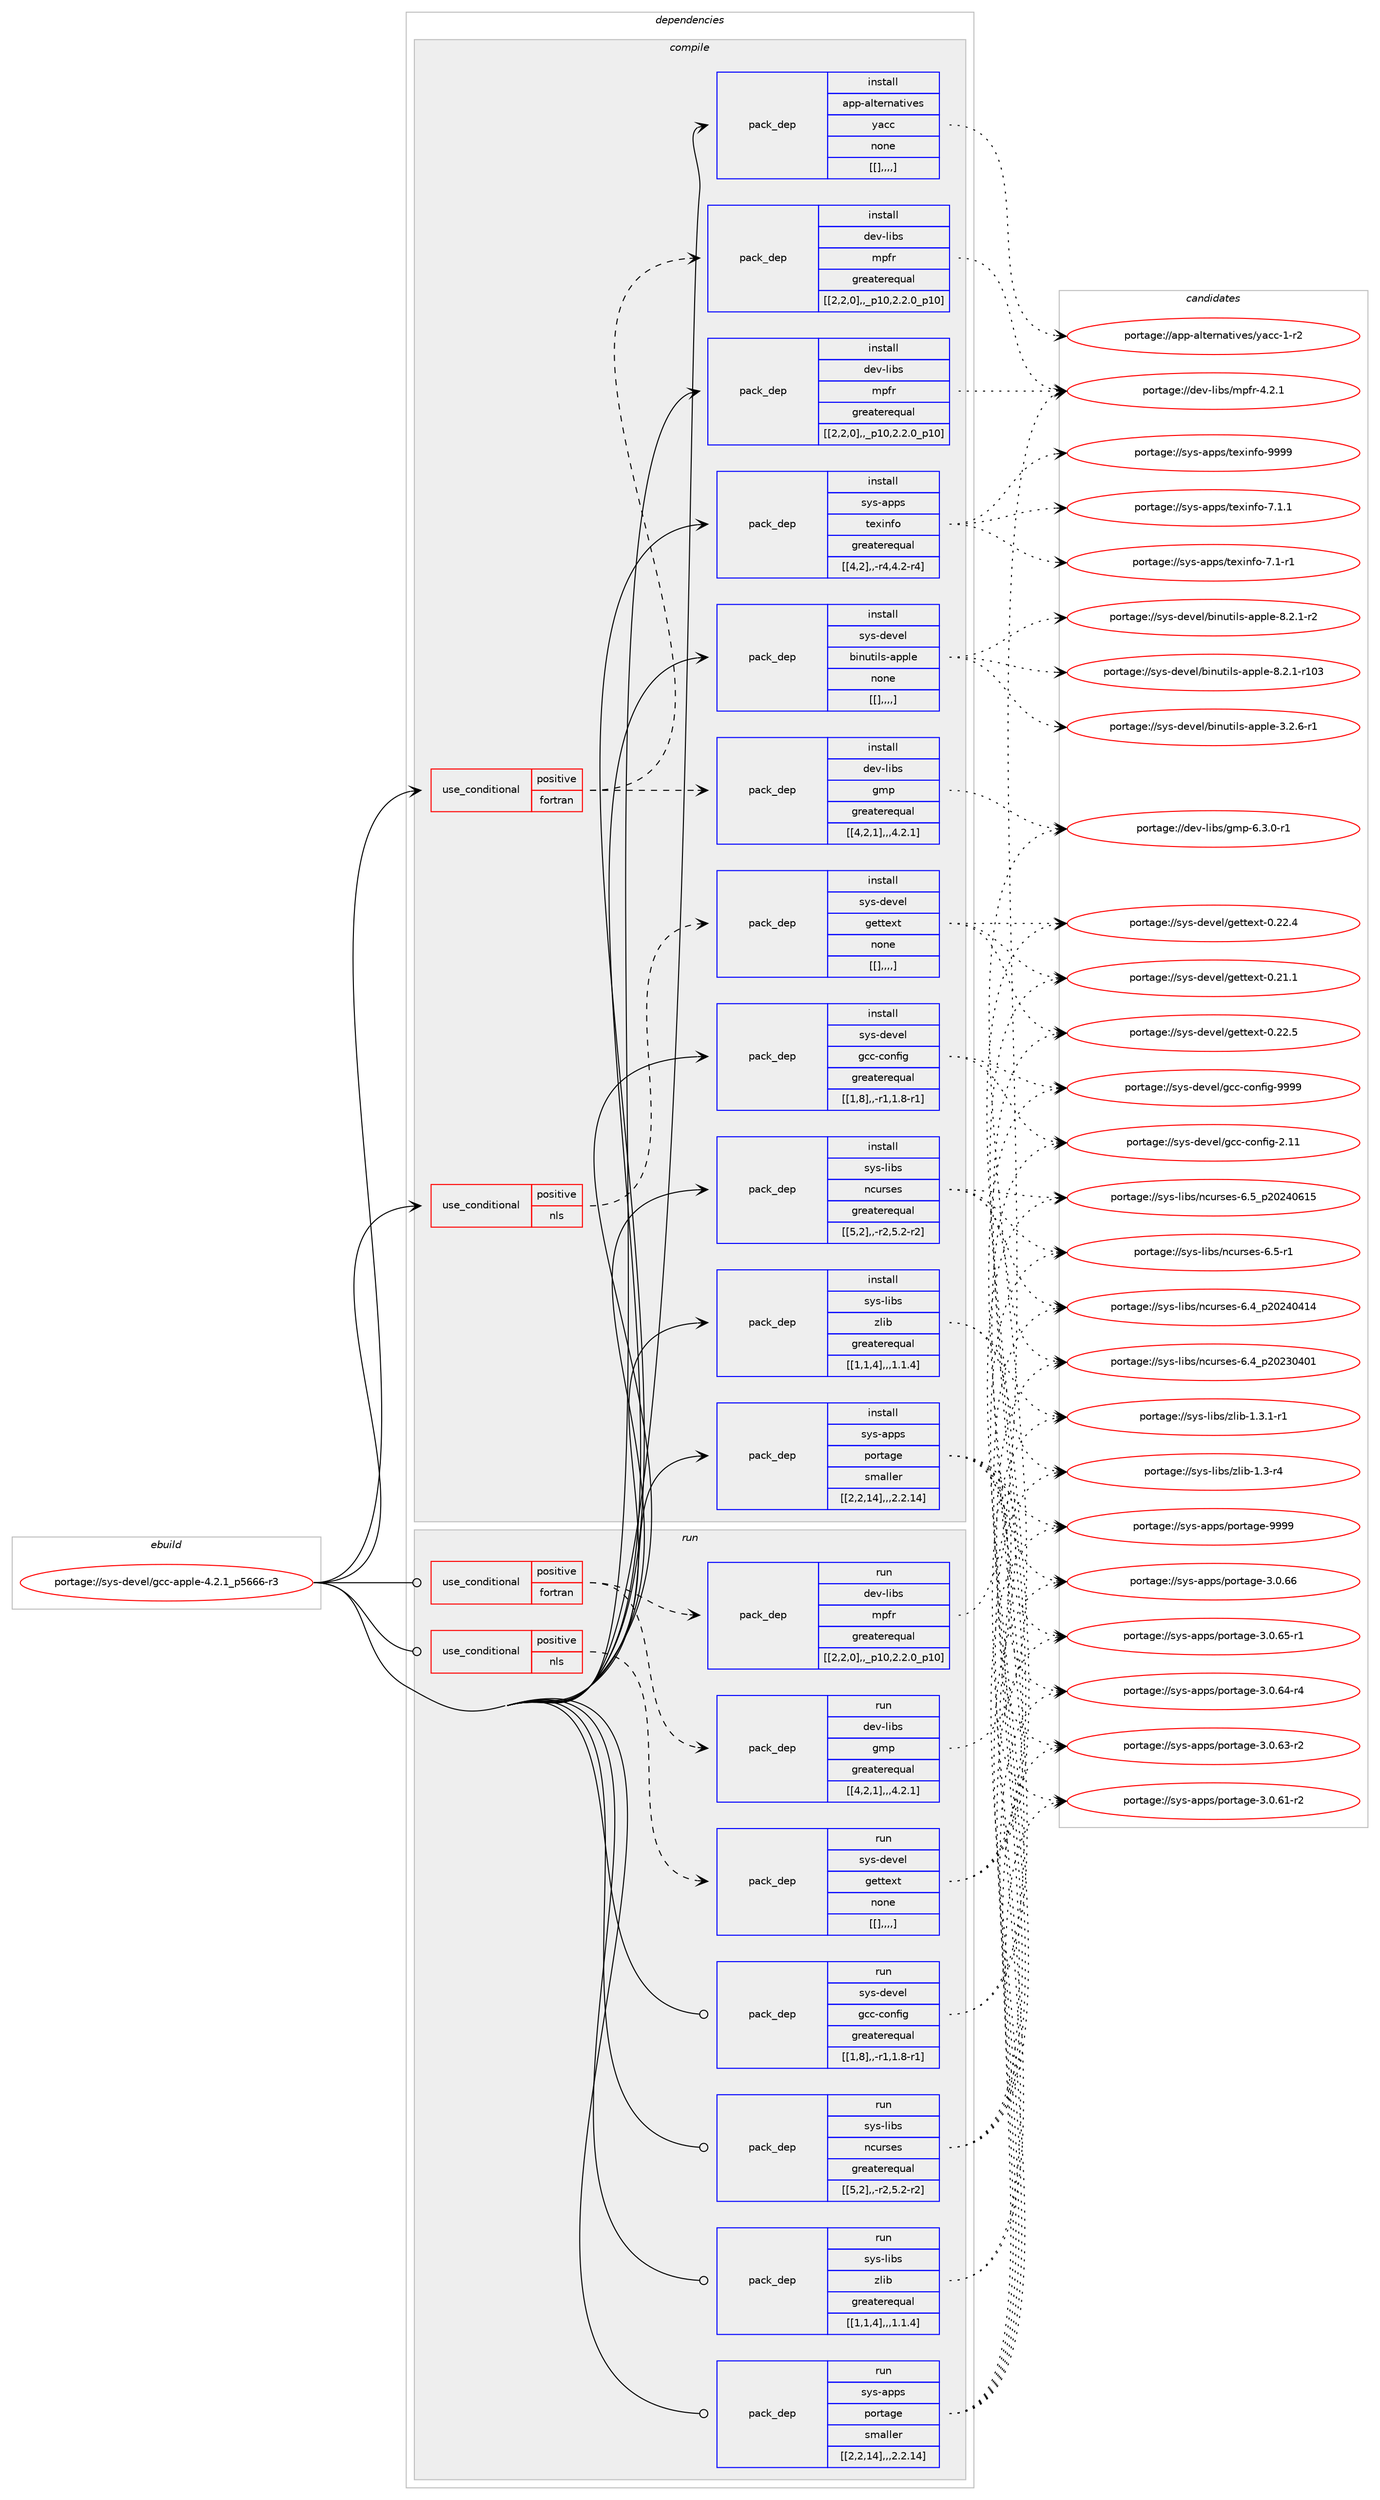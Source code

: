digraph prolog {

# *************
# Graph options
# *************

newrank=true;
concentrate=true;
compound=true;
graph [rankdir=LR,fontname=Helvetica,fontsize=10,ranksep=1.5];#, ranksep=2.5, nodesep=0.2];
edge  [arrowhead=vee];
node  [fontname=Helvetica,fontsize=10];

# **********
# The ebuild
# **********

subgraph cluster_leftcol {
color=gray;
label=<<i>ebuild</i>>;
id [label="portage://sys-devel/gcc-apple-4.2.1_p5666-r3", color=red, width=4, href="../sys-devel/gcc-apple-4.2.1_p5666-r3.svg"];
}

# ****************
# The dependencies
# ****************

subgraph cluster_midcol {
color=gray;
label=<<i>dependencies</i>>;
subgraph cluster_compile {
fillcolor="#eeeeee";
style=filled;
label=<<i>compile</i>>;
subgraph cond120062 {
dependency451927 [label=<<TABLE BORDER="0" CELLBORDER="1" CELLSPACING="0" CELLPADDING="4"><TR><TD ROWSPAN="3" CELLPADDING="10">use_conditional</TD></TR><TR><TD>positive</TD></TR><TR><TD>fortran</TD></TR></TABLE>>, shape=none, color=red];
subgraph pack328782 {
dependency451928 [label=<<TABLE BORDER="0" CELLBORDER="1" CELLSPACING="0" CELLPADDING="4" WIDTH="220"><TR><TD ROWSPAN="6" CELLPADDING="30">pack_dep</TD></TR><TR><TD WIDTH="110">install</TD></TR><TR><TD>dev-libs</TD></TR><TR><TD>gmp</TD></TR><TR><TD>greaterequal</TD></TR><TR><TD>[[4,2,1],,,4.2.1]</TD></TR></TABLE>>, shape=none, color=blue];
}
dependency451927:e -> dependency451928:w [weight=20,style="dashed",arrowhead="vee"];
subgraph pack328783 {
dependency451929 [label=<<TABLE BORDER="0" CELLBORDER="1" CELLSPACING="0" CELLPADDING="4" WIDTH="220"><TR><TD ROWSPAN="6" CELLPADDING="30">pack_dep</TD></TR><TR><TD WIDTH="110">install</TD></TR><TR><TD>dev-libs</TD></TR><TR><TD>mpfr</TD></TR><TR><TD>greaterequal</TD></TR><TR><TD>[[2,2,0],,_p10,2.2.0_p10]</TD></TR></TABLE>>, shape=none, color=blue];
}
dependency451927:e -> dependency451929:w [weight=20,style="dashed",arrowhead="vee"];
}
id:e -> dependency451927:w [weight=20,style="solid",arrowhead="vee"];
subgraph cond120063 {
dependency451930 [label=<<TABLE BORDER="0" CELLBORDER="1" CELLSPACING="0" CELLPADDING="4"><TR><TD ROWSPAN="3" CELLPADDING="10">use_conditional</TD></TR><TR><TD>positive</TD></TR><TR><TD>nls</TD></TR></TABLE>>, shape=none, color=red];
subgraph pack328784 {
dependency451931 [label=<<TABLE BORDER="0" CELLBORDER="1" CELLSPACING="0" CELLPADDING="4" WIDTH="220"><TR><TD ROWSPAN="6" CELLPADDING="30">pack_dep</TD></TR><TR><TD WIDTH="110">install</TD></TR><TR><TD>sys-devel</TD></TR><TR><TD>gettext</TD></TR><TR><TD>none</TD></TR><TR><TD>[[],,,,]</TD></TR></TABLE>>, shape=none, color=blue];
}
dependency451930:e -> dependency451931:w [weight=20,style="dashed",arrowhead="vee"];
}
id:e -> dependency451930:w [weight=20,style="solid",arrowhead="vee"];
subgraph pack328785 {
dependency451932 [label=<<TABLE BORDER="0" CELLBORDER="1" CELLSPACING="0" CELLPADDING="4" WIDTH="220"><TR><TD ROWSPAN="6" CELLPADDING="30">pack_dep</TD></TR><TR><TD WIDTH="110">install</TD></TR><TR><TD>app-alternatives</TD></TR><TR><TD>yacc</TD></TR><TR><TD>none</TD></TR><TR><TD>[[],,,,]</TD></TR></TABLE>>, shape=none, color=blue];
}
id:e -> dependency451932:w [weight=20,style="solid",arrowhead="vee"];
subgraph pack328786 {
dependency451933 [label=<<TABLE BORDER="0" CELLBORDER="1" CELLSPACING="0" CELLPADDING="4" WIDTH="220"><TR><TD ROWSPAN="6" CELLPADDING="30">pack_dep</TD></TR><TR><TD WIDTH="110">install</TD></TR><TR><TD>dev-libs</TD></TR><TR><TD>mpfr</TD></TR><TR><TD>greaterequal</TD></TR><TR><TD>[[2,2,0],,_p10,2.2.0_p10]</TD></TR></TABLE>>, shape=none, color=blue];
}
id:e -> dependency451933:w [weight=20,style="solid",arrowhead="vee"];
subgraph pack328787 {
dependency451934 [label=<<TABLE BORDER="0" CELLBORDER="1" CELLSPACING="0" CELLPADDING="4" WIDTH="220"><TR><TD ROWSPAN="6" CELLPADDING="30">pack_dep</TD></TR><TR><TD WIDTH="110">install</TD></TR><TR><TD>sys-apps</TD></TR><TR><TD>texinfo</TD></TR><TR><TD>greaterequal</TD></TR><TR><TD>[[4,2],,-r4,4.2-r4]</TD></TR></TABLE>>, shape=none, color=blue];
}
id:e -> dependency451934:w [weight=20,style="solid",arrowhead="vee"];
subgraph pack328788 {
dependency451935 [label=<<TABLE BORDER="0" CELLBORDER="1" CELLSPACING="0" CELLPADDING="4" WIDTH="220"><TR><TD ROWSPAN="6" CELLPADDING="30">pack_dep</TD></TR><TR><TD WIDTH="110">install</TD></TR><TR><TD>sys-devel</TD></TR><TR><TD>binutils-apple</TD></TR><TR><TD>none</TD></TR><TR><TD>[[],,,,]</TD></TR></TABLE>>, shape=none, color=blue];
}
id:e -> dependency451935:w [weight=20,style="solid",arrowhead="vee"];
subgraph pack328789 {
dependency451936 [label=<<TABLE BORDER="0" CELLBORDER="1" CELLSPACING="0" CELLPADDING="4" WIDTH="220"><TR><TD ROWSPAN="6" CELLPADDING="30">pack_dep</TD></TR><TR><TD WIDTH="110">install</TD></TR><TR><TD>sys-devel</TD></TR><TR><TD>gcc-config</TD></TR><TR><TD>greaterequal</TD></TR><TR><TD>[[1,8],,-r1,1.8-r1]</TD></TR></TABLE>>, shape=none, color=blue];
}
id:e -> dependency451936:w [weight=20,style="solid",arrowhead="vee"];
subgraph pack328790 {
dependency451937 [label=<<TABLE BORDER="0" CELLBORDER="1" CELLSPACING="0" CELLPADDING="4" WIDTH="220"><TR><TD ROWSPAN="6" CELLPADDING="30">pack_dep</TD></TR><TR><TD WIDTH="110">install</TD></TR><TR><TD>sys-libs</TD></TR><TR><TD>ncurses</TD></TR><TR><TD>greaterequal</TD></TR><TR><TD>[[5,2],,-r2,5.2-r2]</TD></TR></TABLE>>, shape=none, color=blue];
}
id:e -> dependency451937:w [weight=20,style="solid",arrowhead="vee"];
subgraph pack328791 {
dependency451938 [label=<<TABLE BORDER="0" CELLBORDER="1" CELLSPACING="0" CELLPADDING="4" WIDTH="220"><TR><TD ROWSPAN="6" CELLPADDING="30">pack_dep</TD></TR><TR><TD WIDTH="110">install</TD></TR><TR><TD>sys-libs</TD></TR><TR><TD>zlib</TD></TR><TR><TD>greaterequal</TD></TR><TR><TD>[[1,1,4],,,1.1.4]</TD></TR></TABLE>>, shape=none, color=blue];
}
id:e -> dependency451938:w [weight=20,style="solid",arrowhead="vee"];
subgraph pack328792 {
dependency451939 [label=<<TABLE BORDER="0" CELLBORDER="1" CELLSPACING="0" CELLPADDING="4" WIDTH="220"><TR><TD ROWSPAN="6" CELLPADDING="30">pack_dep</TD></TR><TR><TD WIDTH="110">install</TD></TR><TR><TD>sys-apps</TD></TR><TR><TD>portage</TD></TR><TR><TD>smaller</TD></TR><TR><TD>[[2,2,14],,,2.2.14]</TD></TR></TABLE>>, shape=none, color=blue];
}
id:e -> dependency451939:w [weight=20,style="solid",arrowhead="vee"];
}
subgraph cluster_compileandrun {
fillcolor="#eeeeee";
style=filled;
label=<<i>compile and run</i>>;
}
subgraph cluster_run {
fillcolor="#eeeeee";
style=filled;
label=<<i>run</i>>;
subgraph cond120064 {
dependency451940 [label=<<TABLE BORDER="0" CELLBORDER="1" CELLSPACING="0" CELLPADDING="4"><TR><TD ROWSPAN="3" CELLPADDING="10">use_conditional</TD></TR><TR><TD>positive</TD></TR><TR><TD>fortran</TD></TR></TABLE>>, shape=none, color=red];
subgraph pack328793 {
dependency451941 [label=<<TABLE BORDER="0" CELLBORDER="1" CELLSPACING="0" CELLPADDING="4" WIDTH="220"><TR><TD ROWSPAN="6" CELLPADDING="30">pack_dep</TD></TR><TR><TD WIDTH="110">run</TD></TR><TR><TD>dev-libs</TD></TR><TR><TD>gmp</TD></TR><TR><TD>greaterequal</TD></TR><TR><TD>[[4,2,1],,,4.2.1]</TD></TR></TABLE>>, shape=none, color=blue];
}
dependency451940:e -> dependency451941:w [weight=20,style="dashed",arrowhead="vee"];
subgraph pack328794 {
dependency451942 [label=<<TABLE BORDER="0" CELLBORDER="1" CELLSPACING="0" CELLPADDING="4" WIDTH="220"><TR><TD ROWSPAN="6" CELLPADDING="30">pack_dep</TD></TR><TR><TD WIDTH="110">run</TD></TR><TR><TD>dev-libs</TD></TR><TR><TD>mpfr</TD></TR><TR><TD>greaterequal</TD></TR><TR><TD>[[2,2,0],,_p10,2.2.0_p10]</TD></TR></TABLE>>, shape=none, color=blue];
}
dependency451940:e -> dependency451942:w [weight=20,style="dashed",arrowhead="vee"];
}
id:e -> dependency451940:w [weight=20,style="solid",arrowhead="odot"];
subgraph cond120065 {
dependency451943 [label=<<TABLE BORDER="0" CELLBORDER="1" CELLSPACING="0" CELLPADDING="4"><TR><TD ROWSPAN="3" CELLPADDING="10">use_conditional</TD></TR><TR><TD>positive</TD></TR><TR><TD>nls</TD></TR></TABLE>>, shape=none, color=red];
subgraph pack328795 {
dependency451944 [label=<<TABLE BORDER="0" CELLBORDER="1" CELLSPACING="0" CELLPADDING="4" WIDTH="220"><TR><TD ROWSPAN="6" CELLPADDING="30">pack_dep</TD></TR><TR><TD WIDTH="110">run</TD></TR><TR><TD>sys-devel</TD></TR><TR><TD>gettext</TD></TR><TR><TD>none</TD></TR><TR><TD>[[],,,,]</TD></TR></TABLE>>, shape=none, color=blue];
}
dependency451943:e -> dependency451944:w [weight=20,style="dashed",arrowhead="vee"];
}
id:e -> dependency451943:w [weight=20,style="solid",arrowhead="odot"];
subgraph pack328796 {
dependency451945 [label=<<TABLE BORDER="0" CELLBORDER="1" CELLSPACING="0" CELLPADDING="4" WIDTH="220"><TR><TD ROWSPAN="6" CELLPADDING="30">pack_dep</TD></TR><TR><TD WIDTH="110">run</TD></TR><TR><TD>sys-devel</TD></TR><TR><TD>gcc-config</TD></TR><TR><TD>greaterequal</TD></TR><TR><TD>[[1,8],,-r1,1.8-r1]</TD></TR></TABLE>>, shape=none, color=blue];
}
id:e -> dependency451945:w [weight=20,style="solid",arrowhead="odot"];
subgraph pack328797 {
dependency451946 [label=<<TABLE BORDER="0" CELLBORDER="1" CELLSPACING="0" CELLPADDING="4" WIDTH="220"><TR><TD ROWSPAN="6" CELLPADDING="30">pack_dep</TD></TR><TR><TD WIDTH="110">run</TD></TR><TR><TD>sys-libs</TD></TR><TR><TD>ncurses</TD></TR><TR><TD>greaterequal</TD></TR><TR><TD>[[5,2],,-r2,5.2-r2]</TD></TR></TABLE>>, shape=none, color=blue];
}
id:e -> dependency451946:w [weight=20,style="solid",arrowhead="odot"];
subgraph pack328798 {
dependency451947 [label=<<TABLE BORDER="0" CELLBORDER="1" CELLSPACING="0" CELLPADDING="4" WIDTH="220"><TR><TD ROWSPAN="6" CELLPADDING="30">pack_dep</TD></TR><TR><TD WIDTH="110">run</TD></TR><TR><TD>sys-libs</TD></TR><TR><TD>zlib</TD></TR><TR><TD>greaterequal</TD></TR><TR><TD>[[1,1,4],,,1.1.4]</TD></TR></TABLE>>, shape=none, color=blue];
}
id:e -> dependency451947:w [weight=20,style="solid",arrowhead="odot"];
subgraph pack328799 {
dependency451948 [label=<<TABLE BORDER="0" CELLBORDER="1" CELLSPACING="0" CELLPADDING="4" WIDTH="220"><TR><TD ROWSPAN="6" CELLPADDING="30">pack_dep</TD></TR><TR><TD WIDTH="110">run</TD></TR><TR><TD>sys-apps</TD></TR><TR><TD>portage</TD></TR><TR><TD>smaller</TD></TR><TR><TD>[[2,2,14],,,2.2.14]</TD></TR></TABLE>>, shape=none, color=blue];
}
id:e -> dependency451948:w [weight=20,style="solid",arrowhead="odot"];
}
}

# **************
# The candidates
# **************

subgraph cluster_choices {
rank=same;
color=gray;
label=<<i>candidates</i>>;

subgraph choice328782 {
color=black;
nodesep=1;
choice1001011184510810598115471031091124554465146484511449 [label="portage://dev-libs/gmp-6.3.0-r1", color=red, width=4,href="../dev-libs/gmp-6.3.0-r1.svg"];
dependency451928:e -> choice1001011184510810598115471031091124554465146484511449:w [style=dotted,weight="100"];
}
subgraph choice328783 {
color=black;
nodesep=1;
choice100101118451081059811547109112102114455246504649 [label="portage://dev-libs/mpfr-4.2.1", color=red, width=4,href="../dev-libs/mpfr-4.2.1.svg"];
dependency451929:e -> choice100101118451081059811547109112102114455246504649:w [style=dotted,weight="100"];
}
subgraph choice328784 {
color=black;
nodesep=1;
choice115121115451001011181011084710310111611610112011645484650504653 [label="portage://sys-devel/gettext-0.22.5", color=red, width=4,href="../sys-devel/gettext-0.22.5.svg"];
choice115121115451001011181011084710310111611610112011645484650504652 [label="portage://sys-devel/gettext-0.22.4", color=red, width=4,href="../sys-devel/gettext-0.22.4.svg"];
choice115121115451001011181011084710310111611610112011645484650494649 [label="portage://sys-devel/gettext-0.21.1", color=red, width=4,href="../sys-devel/gettext-0.21.1.svg"];
dependency451931:e -> choice115121115451001011181011084710310111611610112011645484650504653:w [style=dotted,weight="100"];
dependency451931:e -> choice115121115451001011181011084710310111611610112011645484650504652:w [style=dotted,weight="100"];
dependency451931:e -> choice115121115451001011181011084710310111611610112011645484650494649:w [style=dotted,weight="100"];
}
subgraph choice328785 {
color=black;
nodesep=1;
choice971121124597108116101114110971161051181011154712197999945494511450 [label="portage://app-alternatives/yacc-1-r2", color=red, width=4,href="../app-alternatives/yacc-1-r2.svg"];
dependency451932:e -> choice971121124597108116101114110971161051181011154712197999945494511450:w [style=dotted,weight="100"];
}
subgraph choice328786 {
color=black;
nodesep=1;
choice100101118451081059811547109112102114455246504649 [label="portage://dev-libs/mpfr-4.2.1", color=red, width=4,href="../dev-libs/mpfr-4.2.1.svg"];
dependency451933:e -> choice100101118451081059811547109112102114455246504649:w [style=dotted,weight="100"];
}
subgraph choice328787 {
color=black;
nodesep=1;
choice1151211154597112112115471161011201051101021114557575757 [label="portage://sys-apps/texinfo-9999", color=red, width=4,href="../sys-apps/texinfo-9999.svg"];
choice115121115459711211211547116101120105110102111455546494649 [label="portage://sys-apps/texinfo-7.1.1", color=red, width=4,href="../sys-apps/texinfo-7.1.1.svg"];
choice115121115459711211211547116101120105110102111455546494511449 [label="portage://sys-apps/texinfo-7.1-r1", color=red, width=4,href="../sys-apps/texinfo-7.1-r1.svg"];
dependency451934:e -> choice1151211154597112112115471161011201051101021114557575757:w [style=dotted,weight="100"];
dependency451934:e -> choice115121115459711211211547116101120105110102111455546494649:w [style=dotted,weight="100"];
dependency451934:e -> choice115121115459711211211547116101120105110102111455546494511449:w [style=dotted,weight="100"];
}
subgraph choice328788 {
color=black;
nodesep=1;
choice11512111545100101118101108479810511011711610510811545971121121081014556465046494511450 [label="portage://sys-devel/binutils-apple-8.2.1-r2", color=red, width=4,href="../sys-devel/binutils-apple-8.2.1-r2.svg"];
choice115121115451001011181011084798105110117116105108115459711211210810145564650464945114494851 [label="portage://sys-devel/binutils-apple-8.2.1-r103", color=red, width=4,href="../sys-devel/binutils-apple-8.2.1-r103.svg"];
choice11512111545100101118101108479810511011711610510811545971121121081014551465046544511449 [label="portage://sys-devel/binutils-apple-3.2.6-r1", color=red, width=4,href="../sys-devel/binutils-apple-3.2.6-r1.svg"];
dependency451935:e -> choice11512111545100101118101108479810511011711610510811545971121121081014556465046494511450:w [style=dotted,weight="100"];
dependency451935:e -> choice115121115451001011181011084798105110117116105108115459711211210810145564650464945114494851:w [style=dotted,weight="100"];
dependency451935:e -> choice11512111545100101118101108479810511011711610510811545971121121081014551465046544511449:w [style=dotted,weight="100"];
}
subgraph choice328789 {
color=black;
nodesep=1;
choice1151211154510010111810110847103999945991111101021051034557575757 [label="portage://sys-devel/gcc-config-9999", color=red, width=4,href="../sys-devel/gcc-config-9999.svg"];
choice1151211154510010111810110847103999945991111101021051034550464949 [label="portage://sys-devel/gcc-config-2.11", color=red, width=4,href="../sys-devel/gcc-config-2.11.svg"];
dependency451936:e -> choice1151211154510010111810110847103999945991111101021051034557575757:w [style=dotted,weight="100"];
dependency451936:e -> choice1151211154510010111810110847103999945991111101021051034550464949:w [style=dotted,weight="100"];
}
subgraph choice328790 {
color=black;
nodesep=1;
choice1151211154510810598115471109911711411510111545544653951125048505248544953 [label="portage://sys-libs/ncurses-6.5_p20240615", color=red, width=4,href="../sys-libs/ncurses-6.5_p20240615.svg"];
choice11512111545108105981154711099117114115101115455446534511449 [label="portage://sys-libs/ncurses-6.5-r1", color=red, width=4,href="../sys-libs/ncurses-6.5-r1.svg"];
choice1151211154510810598115471109911711411510111545544652951125048505248524952 [label="portage://sys-libs/ncurses-6.4_p20240414", color=red, width=4,href="../sys-libs/ncurses-6.4_p20240414.svg"];
choice1151211154510810598115471109911711411510111545544652951125048505148524849 [label="portage://sys-libs/ncurses-6.4_p20230401", color=red, width=4,href="../sys-libs/ncurses-6.4_p20230401.svg"];
dependency451937:e -> choice1151211154510810598115471109911711411510111545544653951125048505248544953:w [style=dotted,weight="100"];
dependency451937:e -> choice11512111545108105981154711099117114115101115455446534511449:w [style=dotted,weight="100"];
dependency451937:e -> choice1151211154510810598115471109911711411510111545544652951125048505248524952:w [style=dotted,weight="100"];
dependency451937:e -> choice1151211154510810598115471109911711411510111545544652951125048505148524849:w [style=dotted,weight="100"];
}
subgraph choice328791 {
color=black;
nodesep=1;
choice115121115451081059811547122108105984549465146494511449 [label="portage://sys-libs/zlib-1.3.1-r1", color=red, width=4,href="../sys-libs/zlib-1.3.1-r1.svg"];
choice11512111545108105981154712210810598454946514511452 [label="portage://sys-libs/zlib-1.3-r4", color=red, width=4,href="../sys-libs/zlib-1.3-r4.svg"];
dependency451938:e -> choice115121115451081059811547122108105984549465146494511449:w [style=dotted,weight="100"];
dependency451938:e -> choice11512111545108105981154712210810598454946514511452:w [style=dotted,weight="100"];
}
subgraph choice328792 {
color=black;
nodesep=1;
choice115121115459711211211547112111114116971031014557575757 [label="portage://sys-apps/portage-9999", color=red, width=4,href="../sys-apps/portage-9999.svg"];
choice1151211154597112112115471121111141169710310145514648465454 [label="portage://sys-apps/portage-3.0.66", color=red, width=4,href="../sys-apps/portage-3.0.66.svg"];
choice11512111545971121121154711211111411697103101455146484654534511449 [label="portage://sys-apps/portage-3.0.65-r1", color=red, width=4,href="../sys-apps/portage-3.0.65-r1.svg"];
choice11512111545971121121154711211111411697103101455146484654524511452 [label="portage://sys-apps/portage-3.0.64-r4", color=red, width=4,href="../sys-apps/portage-3.0.64-r4.svg"];
choice11512111545971121121154711211111411697103101455146484654514511450 [label="portage://sys-apps/portage-3.0.63-r2", color=red, width=4,href="../sys-apps/portage-3.0.63-r2.svg"];
choice11512111545971121121154711211111411697103101455146484654494511450 [label="portage://sys-apps/portage-3.0.61-r2", color=red, width=4,href="../sys-apps/portage-3.0.61-r2.svg"];
dependency451939:e -> choice115121115459711211211547112111114116971031014557575757:w [style=dotted,weight="100"];
dependency451939:e -> choice1151211154597112112115471121111141169710310145514648465454:w [style=dotted,weight="100"];
dependency451939:e -> choice11512111545971121121154711211111411697103101455146484654534511449:w [style=dotted,weight="100"];
dependency451939:e -> choice11512111545971121121154711211111411697103101455146484654524511452:w [style=dotted,weight="100"];
dependency451939:e -> choice11512111545971121121154711211111411697103101455146484654514511450:w [style=dotted,weight="100"];
dependency451939:e -> choice11512111545971121121154711211111411697103101455146484654494511450:w [style=dotted,weight="100"];
}
subgraph choice328793 {
color=black;
nodesep=1;
choice1001011184510810598115471031091124554465146484511449 [label="portage://dev-libs/gmp-6.3.0-r1", color=red, width=4,href="../dev-libs/gmp-6.3.0-r1.svg"];
dependency451941:e -> choice1001011184510810598115471031091124554465146484511449:w [style=dotted,weight="100"];
}
subgraph choice328794 {
color=black;
nodesep=1;
choice100101118451081059811547109112102114455246504649 [label="portage://dev-libs/mpfr-4.2.1", color=red, width=4,href="../dev-libs/mpfr-4.2.1.svg"];
dependency451942:e -> choice100101118451081059811547109112102114455246504649:w [style=dotted,weight="100"];
}
subgraph choice328795 {
color=black;
nodesep=1;
choice115121115451001011181011084710310111611610112011645484650504653 [label="portage://sys-devel/gettext-0.22.5", color=red, width=4,href="../sys-devel/gettext-0.22.5.svg"];
choice115121115451001011181011084710310111611610112011645484650504652 [label="portage://sys-devel/gettext-0.22.4", color=red, width=4,href="../sys-devel/gettext-0.22.4.svg"];
choice115121115451001011181011084710310111611610112011645484650494649 [label="portage://sys-devel/gettext-0.21.1", color=red, width=4,href="../sys-devel/gettext-0.21.1.svg"];
dependency451944:e -> choice115121115451001011181011084710310111611610112011645484650504653:w [style=dotted,weight="100"];
dependency451944:e -> choice115121115451001011181011084710310111611610112011645484650504652:w [style=dotted,weight="100"];
dependency451944:e -> choice115121115451001011181011084710310111611610112011645484650494649:w [style=dotted,weight="100"];
}
subgraph choice328796 {
color=black;
nodesep=1;
choice1151211154510010111810110847103999945991111101021051034557575757 [label="portage://sys-devel/gcc-config-9999", color=red, width=4,href="../sys-devel/gcc-config-9999.svg"];
choice1151211154510010111810110847103999945991111101021051034550464949 [label="portage://sys-devel/gcc-config-2.11", color=red, width=4,href="../sys-devel/gcc-config-2.11.svg"];
dependency451945:e -> choice1151211154510010111810110847103999945991111101021051034557575757:w [style=dotted,weight="100"];
dependency451945:e -> choice1151211154510010111810110847103999945991111101021051034550464949:w [style=dotted,weight="100"];
}
subgraph choice328797 {
color=black;
nodesep=1;
choice1151211154510810598115471109911711411510111545544653951125048505248544953 [label="portage://sys-libs/ncurses-6.5_p20240615", color=red, width=4,href="../sys-libs/ncurses-6.5_p20240615.svg"];
choice11512111545108105981154711099117114115101115455446534511449 [label="portage://sys-libs/ncurses-6.5-r1", color=red, width=4,href="../sys-libs/ncurses-6.5-r1.svg"];
choice1151211154510810598115471109911711411510111545544652951125048505248524952 [label="portage://sys-libs/ncurses-6.4_p20240414", color=red, width=4,href="../sys-libs/ncurses-6.4_p20240414.svg"];
choice1151211154510810598115471109911711411510111545544652951125048505148524849 [label="portage://sys-libs/ncurses-6.4_p20230401", color=red, width=4,href="../sys-libs/ncurses-6.4_p20230401.svg"];
dependency451946:e -> choice1151211154510810598115471109911711411510111545544653951125048505248544953:w [style=dotted,weight="100"];
dependency451946:e -> choice11512111545108105981154711099117114115101115455446534511449:w [style=dotted,weight="100"];
dependency451946:e -> choice1151211154510810598115471109911711411510111545544652951125048505248524952:w [style=dotted,weight="100"];
dependency451946:e -> choice1151211154510810598115471109911711411510111545544652951125048505148524849:w [style=dotted,weight="100"];
}
subgraph choice328798 {
color=black;
nodesep=1;
choice115121115451081059811547122108105984549465146494511449 [label="portage://sys-libs/zlib-1.3.1-r1", color=red, width=4,href="../sys-libs/zlib-1.3.1-r1.svg"];
choice11512111545108105981154712210810598454946514511452 [label="portage://sys-libs/zlib-1.3-r4", color=red, width=4,href="../sys-libs/zlib-1.3-r4.svg"];
dependency451947:e -> choice115121115451081059811547122108105984549465146494511449:w [style=dotted,weight="100"];
dependency451947:e -> choice11512111545108105981154712210810598454946514511452:w [style=dotted,weight="100"];
}
subgraph choice328799 {
color=black;
nodesep=1;
choice115121115459711211211547112111114116971031014557575757 [label="portage://sys-apps/portage-9999", color=red, width=4,href="../sys-apps/portage-9999.svg"];
choice1151211154597112112115471121111141169710310145514648465454 [label="portage://sys-apps/portage-3.0.66", color=red, width=4,href="../sys-apps/portage-3.0.66.svg"];
choice11512111545971121121154711211111411697103101455146484654534511449 [label="portage://sys-apps/portage-3.0.65-r1", color=red, width=4,href="../sys-apps/portage-3.0.65-r1.svg"];
choice11512111545971121121154711211111411697103101455146484654524511452 [label="portage://sys-apps/portage-3.0.64-r4", color=red, width=4,href="../sys-apps/portage-3.0.64-r4.svg"];
choice11512111545971121121154711211111411697103101455146484654514511450 [label="portage://sys-apps/portage-3.0.63-r2", color=red, width=4,href="../sys-apps/portage-3.0.63-r2.svg"];
choice11512111545971121121154711211111411697103101455146484654494511450 [label="portage://sys-apps/portage-3.0.61-r2", color=red, width=4,href="../sys-apps/portage-3.0.61-r2.svg"];
dependency451948:e -> choice115121115459711211211547112111114116971031014557575757:w [style=dotted,weight="100"];
dependency451948:e -> choice1151211154597112112115471121111141169710310145514648465454:w [style=dotted,weight="100"];
dependency451948:e -> choice11512111545971121121154711211111411697103101455146484654534511449:w [style=dotted,weight="100"];
dependency451948:e -> choice11512111545971121121154711211111411697103101455146484654524511452:w [style=dotted,weight="100"];
dependency451948:e -> choice11512111545971121121154711211111411697103101455146484654514511450:w [style=dotted,weight="100"];
dependency451948:e -> choice11512111545971121121154711211111411697103101455146484654494511450:w [style=dotted,weight="100"];
}
}

}

